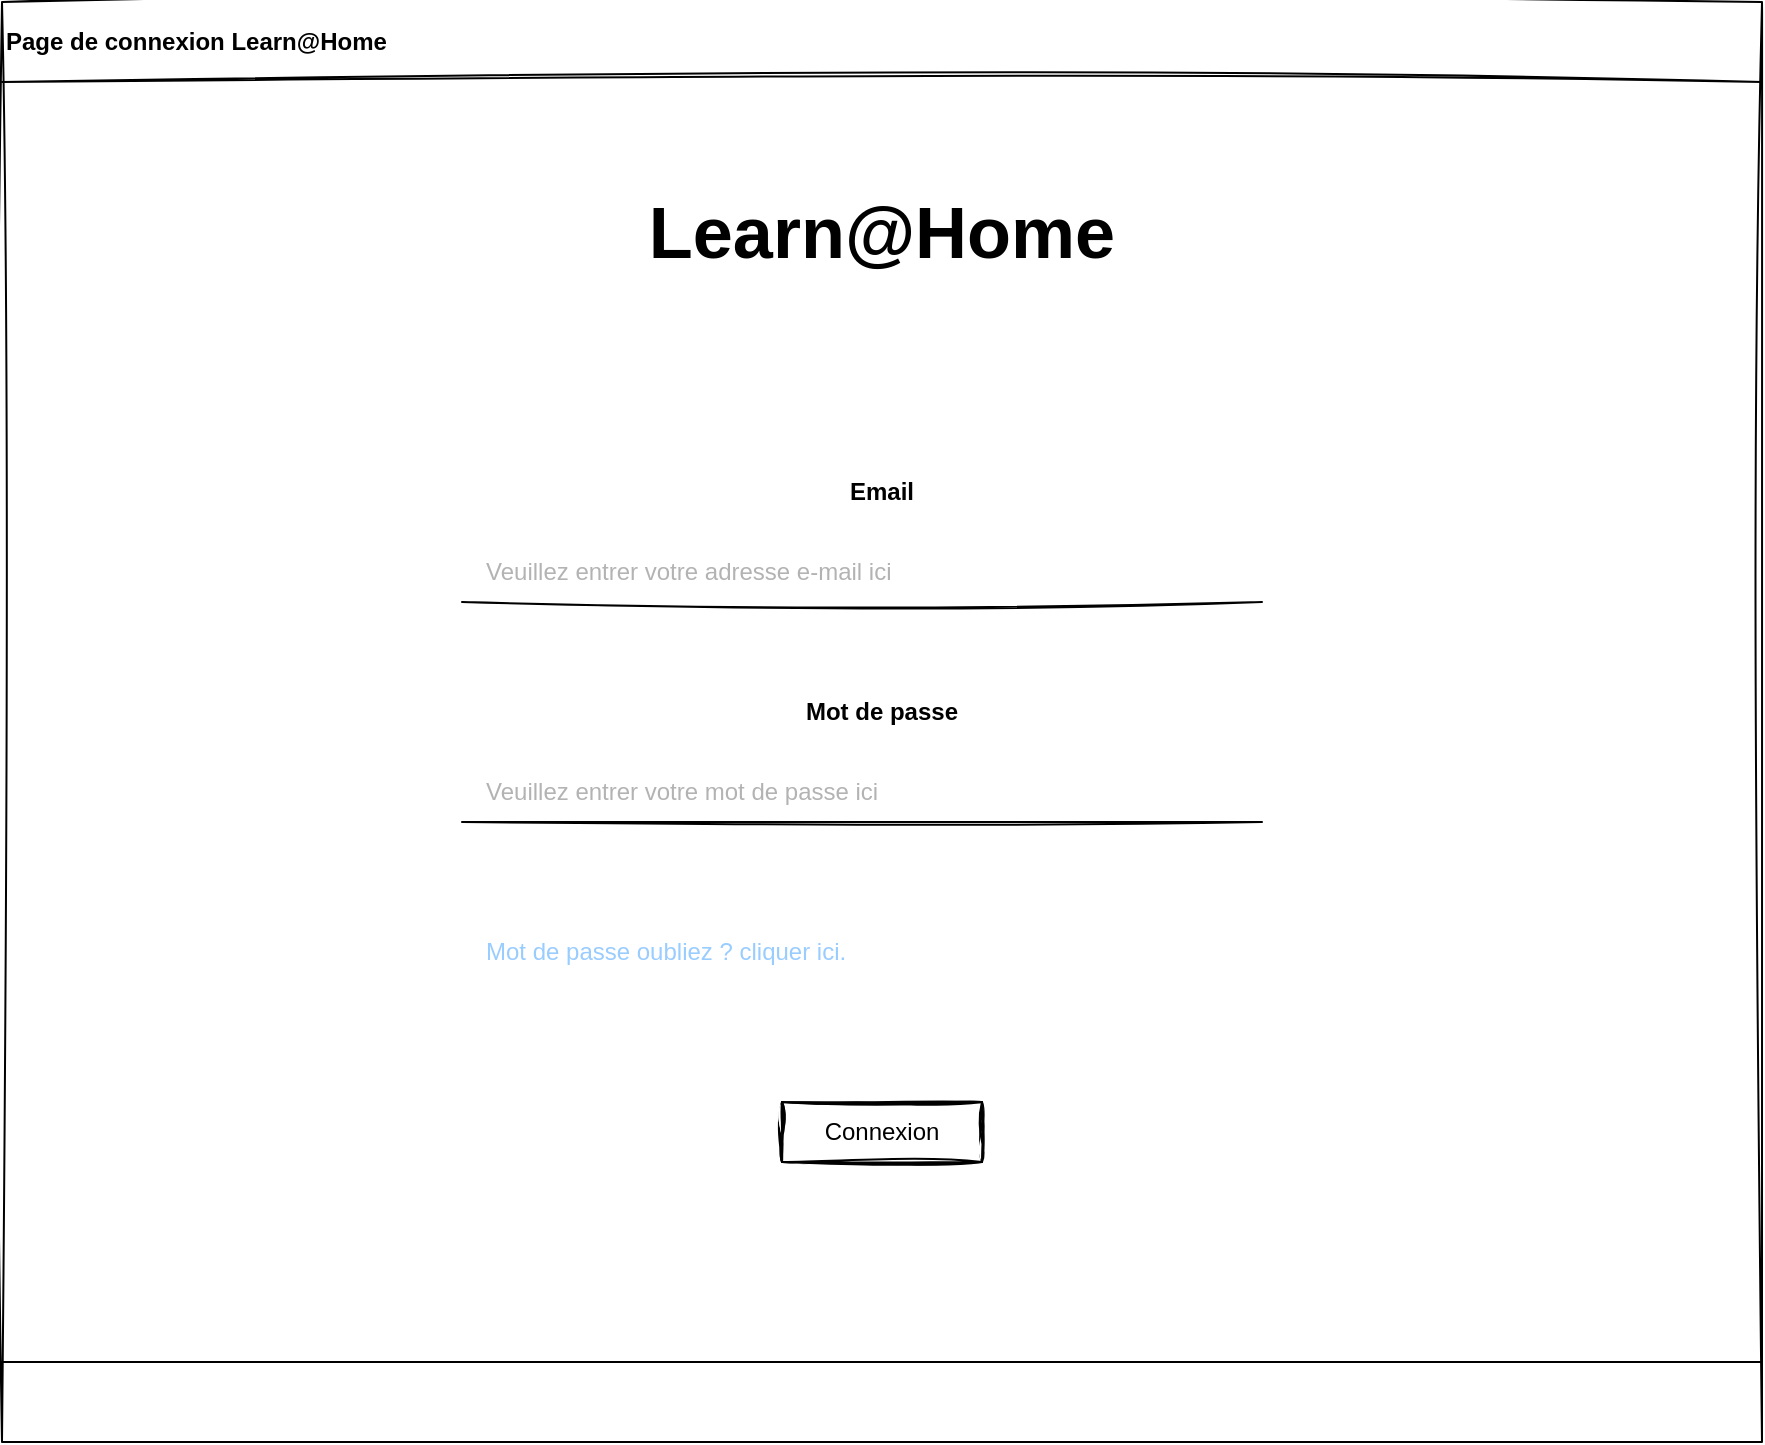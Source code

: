 <mxfile version="21.5.0" type="github" pages="7">
  <diagram name="Connexion" id="c9db0220-8083-56f3-ca83-edcdcd058819">
    <mxGraphModel dx="1374" dy="796" grid="1" gridSize="10" guides="1" tooltips="1" connect="1" arrows="1" fold="1" page="1" pageScale="1.5" pageWidth="826" pageHeight="1169" background="none" math="0" shadow="0">
      <root>
        <mxCell id="0" style=";html=1;" />
        <mxCell id="1" style=";html=1;" parent="0" />
        <mxCell id="GCra2vSwSRETqQTXxLgp-5" value="" style="shape=process;whiteSpace=wrap;html=1;backgroundOutline=0;size=0.056;rotation=90;movable=1;resizable=1;rotatable=1;deletable=1;editable=1;locked=0;connectable=1;container=0;cloneable=0;snapToPoint=0;allowArrows=0;recursiveResize=0;expand=0;sketch=1;curveFitting=1;jiggle=2;" parent="1" vertex="1">
          <mxGeometry x="240" width="720" height="880" as="geometry" />
        </mxCell>
        <mxCell id="GCra2vSwSRETqQTXxLgp-6" value="Page de connexion Learn@Home" style="text;html=1;strokeColor=none;fillColor=none;align=left;verticalAlign=middle;whiteSpace=wrap;rounded=0;fontStyle=1" parent="1" vertex="1">
          <mxGeometry x="160" y="80" width="880" height="40" as="geometry" />
        </mxCell>
        <UserObject label="Connexion" link="data:page/id,8tI4YglRhcNIQhs9JiEP" id="l-OIZp_XxwScdq2fA5Py-1">
          <mxCell style="labelPosition=center;verticalLabelPosition=middle;align=center;html=1;shape=mxgraph.basic.button;dx=0;whiteSpace=wrap;sketch=1;curveFitting=1;jiggle=2;" parent="1" vertex="1">
            <mxGeometry x="550" y="630" width="100" height="30" as="geometry" />
          </mxCell>
        </UserObject>
        <mxCell id="l-OIZp_XxwScdq2fA5Py-2" value="" style="endArrow=none;html=1;rounded=0;sketch=1;curveFitting=1;jiggle=2;" parent="1" edge="1">
          <mxGeometry width="50" height="50" relative="1" as="geometry">
            <mxPoint x="790" y="490" as="sourcePoint" />
            <mxPoint x="390" y="490" as="targetPoint" />
          </mxGeometry>
        </mxCell>
        <mxCell id="l-OIZp_XxwScdq2fA5Py-3" value="" style="endArrow=none;html=1;rounded=0;sketch=1;curveFitting=1;jiggle=2;" parent="1" edge="1">
          <mxGeometry width="50" height="50" relative="1" as="geometry">
            <mxPoint x="790" y="380" as="sourcePoint" />
            <mxPoint x="390" y="380" as="targetPoint" />
          </mxGeometry>
        </mxCell>
        <mxCell id="l-OIZp_XxwScdq2fA5Py-4" value="Email" style="text;html=1;strokeColor=none;fillColor=none;align=center;verticalAlign=middle;whiteSpace=wrap;rounded=0;fontStyle=1" parent="1" vertex="1">
          <mxGeometry x="570" y="310" width="60" height="30" as="geometry" />
        </mxCell>
        <mxCell id="l-OIZp_XxwScdq2fA5Py-5" value="Mot de passe" style="text;html=1;strokeColor=none;fillColor=none;align=center;verticalAlign=middle;whiteSpace=wrap;rounded=0;fontStyle=1" parent="1" vertex="1">
          <mxGeometry x="550" y="420" width="100" height="30" as="geometry" />
        </mxCell>
        <mxCell id="l-OIZp_XxwScdq2fA5Py-6" value="Veuillez entrer votre mot de passe ici" style="text;html=1;strokeColor=none;fillColor=none;align=left;verticalAlign=middle;whiteSpace=wrap;rounded=0;fontStyle=0;fontColor=#B3B3B3;" parent="1" vertex="1">
          <mxGeometry x="400" y="460" width="400" height="30" as="geometry" />
        </mxCell>
        <mxCell id="l-OIZp_XxwScdq2fA5Py-8" value="Veuillez entrer votre adresse e-mail ici" style="text;html=1;strokeColor=none;fillColor=none;align=left;verticalAlign=middle;whiteSpace=wrap;rounded=0;fontStyle=0;fontColor=#B3B3B3;imageAspect=0;" parent="1" vertex="1">
          <mxGeometry x="400" y="350" width="400" height="30" as="geometry" />
        </mxCell>
        <UserObject label="Mot de passe oubliez ? cliquer ici." link="data:page/id,Cd1lvKLRSI39oDY2_dvT" id="tPgeihNgHqRZfAXmktyN-1">
          <mxCell style="text;html=1;strokeColor=none;fillColor=none;align=left;verticalAlign=middle;whiteSpace=wrap;rounded=0;fontStyle=0;fontColor=#99CCFF;" parent="1" vertex="1">
            <mxGeometry x="400" y="540" width="400" height="30" as="geometry" />
          </mxCell>
        </UserObject>
        <mxCell id="tPgeihNgHqRZfAXmktyN-2" value="&lt;b&gt;&lt;font style=&quot;font-size: 36px;&quot;&gt;Learn@Home&lt;/font&gt;&lt;/b&gt;" style="text;html=1;strokeColor=none;fillColor=none;align=center;verticalAlign=middle;whiteSpace=wrap;rounded=0;" parent="1" vertex="1">
          <mxGeometry x="570" y="180" width="60" height="30" as="geometry" />
        </mxCell>
      </root>
    </mxGraphModel>
  </diagram>
  <diagram id="jvLBWbIKL6eCG4-UsJqA" name="Chat">
    <mxGraphModel dx="1374" dy="796" grid="1" gridSize="10" guides="1" tooltips="1" connect="1" arrows="1" fold="1" page="1" pageScale="1" pageWidth="827" pageHeight="1169" math="0" shadow="0">
      <root>
        <mxCell id="0" />
        <mxCell id="1" parent="0" />
        <mxCell id="-BjMlT47IdvlPL_PJHIb-1" value="" style="shape=process;whiteSpace=wrap;html=1;backgroundOutline=1;size=0.056;rotation=90;sketch=1;curveFitting=1;jiggle=2;" parent="1" vertex="1">
          <mxGeometry x="240" width="720" height="880" as="geometry" />
        </mxCell>
        <mxCell id="-BjMlT47IdvlPL_PJHIb-2" value="Page de chat Learn@Home" style="text;html=1;strokeColor=none;fillColor=none;align=left;verticalAlign=middle;whiteSpace=wrap;rounded=0;fontStyle=1" parent="1" vertex="1">
          <mxGeometry x="160" y="80" width="880" height="40" as="geometry" />
        </mxCell>
        <mxCell id="NIkEQT7tjSE3vVv0zzZk-1" value="" style="rounded=0;whiteSpace=wrap;html=1;sketch=1;curveFitting=1;jiggle=2;" vertex="1" parent="1">
          <mxGeometry x="160" y="120" width="880" height="70" as="geometry" />
        </mxCell>
        <UserObject label="" id="NIkEQT7tjSE3vVv0zzZk-2">
          <mxCell style="ellipse;whiteSpace=wrap;html=1;aspect=fixed;container=0;expand=1;resizable=1;overflow=visible;comic=0;dropTarget=1;sketch=1;curveFitting=1;jiggle=2;" vertex="1" parent="1">
            <mxGeometry x="970" y="130" width="50" height="50" as="geometry">
              <mxRectangle x="950" y="100" width="50" height="40" as="alternateBounds" />
            </mxGeometry>
          </mxCell>
        </UserObject>
        <UserObject label="&lt;b&gt;&lt;font style=&quot;font-size: 14px;&quot;&gt;Log-out&lt;/font&gt;&lt;/b&gt;" id="NIkEQT7tjSE3vVv0zzZk-3">
          <mxCell style="text;html=1;strokeColor=none;fillColor=none;align=center;verticalAlign=middle;whiteSpace=wrap;rounded=0;" vertex="1" parent="1">
            <mxGeometry x="880" y="120" width="100" height="70" as="geometry" />
          </mxCell>
        </UserObject>
        <UserObject label="&lt;b style=&quot;font-size: 14px;&quot;&gt;Tâches&lt;/b&gt;" id="NIkEQT7tjSE3vVv0zzZk-4">
          <mxCell style="text;html=1;strokeColor=none;fillColor=none;align=center;verticalAlign=middle;whiteSpace=wrap;rounded=0;fontSize=14;" vertex="1" parent="1">
            <mxGeometry x="710" y="120" width="100" height="70" as="geometry" />
          </mxCell>
        </UserObject>
        <UserObject label="&lt;b style=&quot;font-size: 14px;&quot;&gt;Calendrier&lt;/b&gt;" id="NIkEQT7tjSE3vVv0zzZk-5">
          <mxCell style="text;html=1;strokeColor=none;fillColor=none;align=center;verticalAlign=middle;whiteSpace=wrap;rounded=0;fontSize=14;" vertex="1" parent="1">
            <mxGeometry x="530" y="120" width="100" height="70" as="geometry" />
          </mxCell>
        </UserObject>
        <UserObject label="&lt;div style=&quot;font-size: 14px;&quot;&gt;&lt;b style=&quot;font-size: 14px;&quot;&gt;Chat&lt;/b&gt;&lt;/div&gt;" id="NIkEQT7tjSE3vVv0zzZk-6">
          <mxCell style="text;html=1;strokeColor=none;fillColor=none;align=center;verticalAlign=middle;whiteSpace=wrap;rounded=0;fontSize=14;" vertex="1" parent="1">
            <mxGeometry x="350" y="120" width="100" height="70" as="geometry" />
          </mxCell>
        </UserObject>
        <UserObject label="3" id="NIkEQT7tjSE3vVv0zzZk-7">
          <mxCell style="ellipse;whiteSpace=wrap;html=1;aspect=fixed;fillColor=#dae8fc;strokeColor=#6c8ebf;gradientColor=#7ea6e0;fontStyle=1;fontSize=10;rotation=0;" vertex="1" parent="1">
            <mxGeometry x="420" y="147.5" width="15" height="15" as="geometry" />
          </mxCell>
        </UserObject>
        <UserObject label="&lt;b&gt;Home&lt;/b&gt;" id="NIkEQT7tjSE3vVv0zzZk-8">
          <mxCell style="text;html=1;strokeColor=none;fillColor=none;align=center;verticalAlign=middle;whiteSpace=wrap;rounded=0;fontSize=14;" vertex="1" parent="1">
            <mxGeometry x="200" y="120" width="100" height="70" as="geometry" />
          </mxCell>
        </UserObject>
        <mxCell id="ILozhvHACB4DSnd069fm-2" value="" style="rounded=0;whiteSpace=wrap;html=1;sketch=1;curveFitting=1;jiggle=2;" vertex="1" parent="1">
          <mxGeometry x="380" y="210" width="650" height="460" as="geometry" />
        </mxCell>
        <mxCell id="ILozhvHACB4DSnd069fm-3" value="Contact 1" style="rounded=1;whiteSpace=wrap;html=1;arcSize=50;sketch=1;curveFitting=1;jiggle=2;" vertex="1" parent="1">
          <mxGeometry x="180" y="210" width="100" height="30" as="geometry" />
        </mxCell>
        <mxCell id="ILozhvHACB4DSnd069fm-4" value="&lt;div&gt;Contact 2&lt;/div&gt;" style="rounded=1;whiteSpace=wrap;html=1;arcSize=50;sketch=1;curveFitting=1;jiggle=2;" vertex="1" parent="1">
          <mxGeometry x="180" y="250" width="100" height="30" as="geometry" />
        </mxCell>
        <mxCell id="ILozhvHACB4DSnd069fm-5" value="Contact 3" style="rounded=1;whiteSpace=wrap;html=1;arcSize=50;sketch=1;curveFitting=1;jiggle=2;" vertex="1" parent="1">
          <mxGeometry x="180" y="290" width="100" height="30" as="geometry" />
        </mxCell>
        <mxCell id="ILozhvHACB4DSnd069fm-6" value="Groupe 1" style="rounded=1;whiteSpace=wrap;html=1;arcSize=50;sketch=1;curveFitting=1;jiggle=2;" vertex="1" parent="1">
          <mxGeometry x="180" y="470" width="100" height="30" as="geometry" />
        </mxCell>
        <mxCell id="ILozhvHACB4DSnd069fm-7" value="Groupe 2" style="rounded=1;whiteSpace=wrap;html=1;arcSize=50;sketch=1;curveFitting=1;jiggle=2;" vertex="1" parent="1">
          <mxGeometry x="180" y="510" width="100" height="30" as="geometry" />
        </mxCell>
        <mxCell id="ILozhvHACB4DSnd069fm-8" value="+" style="ellipse;whiteSpace=wrap;html=1;aspect=fixed;fontStyle=1;fontSize=25;sketch=1;curveFitting=1;jiggle=2;" vertex="1" parent="1">
          <mxGeometry x="212.5" y="390" width="35" height="35" as="geometry" />
        </mxCell>
        <mxCell id="ILozhvHACB4DSnd069fm-9" value="" style="endArrow=none;html=1;rounded=0;" edge="1" parent="1">
          <mxGeometry width="50" height="50" relative="1" as="geometry">
            <mxPoint x="277.75" y="440.5" as="sourcePoint" />
            <mxPoint x="182.25" y="439.5" as="targetPoint" />
          </mxGeometry>
        </mxCell>
        <mxCell id="Qgloer22fM2k4LQVghMP-1" value="Groupe de chat 1" style="rounded=0;whiteSpace=wrap;html=1;sketch=1;curveFitting=1;jiggle=2;fontStyle=1;fontSize=14;" vertex="1" parent="1">
          <mxGeometry x="380" y="210" width="650" height="40" as="geometry" />
        </mxCell>
        <mxCell id="Qgloer22fM2k4LQVghMP-2" value="Taper votre message ici&lt;span style=&quot;white-space: pre;&quot;&gt;&#x9;&lt;/span&gt;" style="rounded=0;whiteSpace=wrap;html=1;fontColor=#B3B3B3;sketch=1;curveFitting=1;jiggle=2;" vertex="1" parent="1">
          <mxGeometry x="380" y="700" width="560" height="40" as="geometry" />
        </mxCell>
        <mxCell id="Qgloer22fM2k4LQVghMP-3" value="&amp;gt;" style="rounded=0;whiteSpace=wrap;html=1;sketch=1;curveFitting=1;jiggle=2;fontStyle=1;fontSize=27;" vertex="1" parent="1">
          <mxGeometry x="950" y="700" width="80" height="40" as="geometry" />
        </mxCell>
        <mxCell id="Qgloer22fM2k4LQVghMP-5" value="" style="rounded=1;whiteSpace=wrap;html=1;arcSize=43;sketch=1;curveFitting=1;jiggle=2;" vertex="1" parent="1">
          <mxGeometry x="400" y="280" width="510" height="50" as="geometry" />
        </mxCell>
        <mxCell id="Qgloer22fM2k4LQVghMP-6" value="" style="rounded=1;whiteSpace=wrap;html=1;arcSize=43;sketch=1;curveFitting=1;jiggle=2;" vertex="1" parent="1">
          <mxGeometry x="510" y="350" width="510" height="50" as="geometry" />
        </mxCell>
        <mxCell id="Qgloer22fM2k4LQVghMP-7" value="" style="rounded=1;whiteSpace=wrap;html=1;arcSize=43;sketch=1;curveFitting=1;jiggle=2;" vertex="1" parent="1">
          <mxGeometry x="390" y="420" width="510" height="50" as="geometry" />
        </mxCell>
        <mxCell id="Qgloer22fM2k4LQVghMP-8" value="" style="rounded=1;whiteSpace=wrap;html=1;arcSize=43;sketch=1;curveFitting=1;jiggle=2;" vertex="1" parent="1">
          <mxGeometry x="505" y="490" width="510" height="50" as="geometry" />
        </mxCell>
        <mxCell id="Qgloer22fM2k4LQVghMP-10" value="Contact 1 : salut !" style="text;html=1;strokeColor=none;fillColor=none;align=left;verticalAlign=middle;whiteSpace=wrap;rounded=0;sketch=1;curveFitting=1;jiggle=2;" vertex="1" parent="1">
          <mxGeometry x="415" y="290" width="480" height="30" as="geometry" />
        </mxCell>
        <mxCell id="Qgloer22fM2k4LQVghMP-11" value="Contact 2 : hello !" style="text;html=1;strokeColor=none;fillColor=none;align=left;verticalAlign=middle;whiteSpace=wrap;rounded=0;sketch=1;curveFitting=1;jiggle=2;" vertex="1" parent="1">
          <mxGeometry x="525" y="360" width="480" height="30" as="geometry" />
        </mxCell>
        <mxCell id="Qgloer22fM2k4LQVghMP-12" value="Vous : bonjour !" style="text;html=1;strokeColor=none;fillColor=none;align=left;verticalAlign=middle;whiteSpace=wrap;rounded=0;sketch=1;curveFitting=1;jiggle=2;" vertex="1" parent="1">
          <mxGeometry x="405" y="430" width="480" height="30" as="geometry" />
        </mxCell>
        <mxCell id="Qgloer22fM2k4LQVghMP-13" value="Contact 1 : vous allez bien ?" style="text;html=1;strokeColor=none;fillColor=none;align=left;verticalAlign=middle;whiteSpace=wrap;rounded=0;sketch=1;curveFitting=1;jiggle=2;" vertex="1" parent="1">
          <mxGeometry x="520" y="500" width="480" height="30" as="geometry" />
        </mxCell>
      </root>
    </mxGraphModel>
  </diagram>
  <diagram id="PDa1AygB55oJjhLaxGvg" name="Calendrier">
    <mxGraphModel dx="1374" dy="796" grid="1" gridSize="10" guides="1" tooltips="1" connect="1" arrows="1" fold="1" page="1" pageScale="1" pageWidth="827" pageHeight="1169" math="0" shadow="0">
      <root>
        <mxCell id="0" />
        <mxCell id="1" parent="0" />
        <mxCell id="9SUj6kuJsXJh8AWOCvDk-1" value="" style="shape=process;whiteSpace=wrap;html=1;backgroundOutline=1;size=0.056;rotation=90;sketch=1;curveFitting=1;jiggle=2;" parent="1" vertex="1">
          <mxGeometry x="240" width="720" height="880" as="geometry" />
        </mxCell>
        <mxCell id="9SUj6kuJsXJh8AWOCvDk-2" value="Page de calendrier Learn@Home" style="text;html=1;strokeColor=none;fillColor=none;align=left;verticalAlign=middle;whiteSpace=wrap;rounded=0;fontStyle=1" parent="1" vertex="1">
          <mxGeometry x="160" y="80" width="880" height="40" as="geometry" />
        </mxCell>
        <mxCell id="hrYVoCTOOh0fC8Sit0PJ-1" value="" style="rounded=0;whiteSpace=wrap;html=1;sketch=1;curveFitting=1;jiggle=2;" vertex="1" parent="1">
          <mxGeometry x="160" y="120" width="880" height="70" as="geometry" />
        </mxCell>
        <UserObject label="" id="hrYVoCTOOh0fC8Sit0PJ-2">
          <mxCell style="ellipse;whiteSpace=wrap;html=1;aspect=fixed;container=0;expand=1;resizable=1;overflow=visible;comic=0;dropTarget=1;sketch=1;curveFitting=1;jiggle=2;" vertex="1" parent="1">
            <mxGeometry x="970" y="130" width="50" height="50" as="geometry">
              <mxRectangle x="950" y="100" width="50" height="40" as="alternateBounds" />
            </mxGeometry>
          </mxCell>
        </UserObject>
        <UserObject label="&lt;b&gt;&lt;font style=&quot;font-size: 14px;&quot;&gt;Log-out&lt;/font&gt;&lt;/b&gt;" id="hrYVoCTOOh0fC8Sit0PJ-3">
          <mxCell style="text;html=1;strokeColor=none;fillColor=none;align=center;verticalAlign=middle;whiteSpace=wrap;rounded=0;" vertex="1" parent="1">
            <mxGeometry x="880" y="120" width="100" height="70" as="geometry" />
          </mxCell>
        </UserObject>
        <UserObject label="&lt;b style=&quot;font-size: 14px;&quot;&gt;Tâches&lt;/b&gt;" id="hrYVoCTOOh0fC8Sit0PJ-4">
          <mxCell style="text;html=1;strokeColor=none;fillColor=none;align=center;verticalAlign=middle;whiteSpace=wrap;rounded=0;fontSize=14;" vertex="1" parent="1">
            <mxGeometry x="710" y="120" width="100" height="70" as="geometry" />
          </mxCell>
        </UserObject>
        <UserObject label="&lt;b style=&quot;font-size: 14px;&quot;&gt;Calendrier&lt;/b&gt;" id="hrYVoCTOOh0fC8Sit0PJ-5">
          <mxCell style="text;html=1;strokeColor=none;fillColor=none;align=center;verticalAlign=middle;whiteSpace=wrap;rounded=0;fontSize=14;" vertex="1" parent="1">
            <mxGeometry x="530" y="120" width="100" height="70" as="geometry" />
          </mxCell>
        </UserObject>
        <UserObject label="&lt;div style=&quot;font-size: 14px;&quot;&gt;&lt;b style=&quot;font-size: 14px;&quot;&gt;Chat&lt;/b&gt;&lt;/div&gt;" id="hrYVoCTOOh0fC8Sit0PJ-6">
          <mxCell style="text;html=1;strokeColor=none;fillColor=none;align=center;verticalAlign=middle;whiteSpace=wrap;rounded=0;fontSize=14;" vertex="1" parent="1">
            <mxGeometry x="350" y="120" width="100" height="70" as="geometry" />
          </mxCell>
        </UserObject>
        <UserObject label="3" id="hrYVoCTOOh0fC8Sit0PJ-7">
          <mxCell style="ellipse;whiteSpace=wrap;html=1;aspect=fixed;fillColor=#dae8fc;strokeColor=#6c8ebf;gradientColor=#7ea6e0;fontStyle=1;fontSize=10;rotation=0;" vertex="1" parent="1">
            <mxGeometry x="420" y="147.5" width="15" height="15" as="geometry" />
          </mxCell>
        </UserObject>
        <UserObject label="&lt;b&gt;Home&lt;/b&gt;" id="hrYVoCTOOh0fC8Sit0PJ-8">
          <mxCell style="text;html=1;strokeColor=none;fillColor=none;align=center;verticalAlign=middle;whiteSpace=wrap;rounded=0;fontSize=14;" vertex="1" parent="1">
            <mxGeometry x="200" y="120" width="100" height="70" as="geometry" />
          </mxCell>
        </UserObject>
        <mxCell id="YmooDVUMladfiUAxzFeB-1" value="" style="strokeWidth=1;shadow=0;dashed=0;align=center;html=1;shape=mxgraph.mockup.forms.rrect;rSize=5;strokeColor=#999999;fillColor=#ffffff;" vertex="1" parent="1">
          <mxGeometry x="200" y="270" width="340" height="370" as="geometry" />
        </mxCell>
        <mxCell id="YmooDVUMladfiUAxzFeB-2" value="Juillet 2023" style="strokeWidth=1;shadow=0;dashed=0;align=center;html=1;shape=mxgraph.mockup.forms.anchor;fontColor=#999999;" vertex="1" parent="YmooDVUMladfiUAxzFeB-1">
          <mxGeometry x="63.75" y="16.914" width="212.5" height="42.286" as="geometry" />
        </mxCell>
        <mxCell id="YmooDVUMladfiUAxzFeB-3" value="&lt;" style="strokeWidth=1;shadow=0;dashed=0;align=center;html=1;shape=mxgraph.mockup.forms.rrect;rSize=4;strokeColor=#999999;fontColor=#008cff;fontSize=19;fontStyle=1;" vertex="1" parent="YmooDVUMladfiUAxzFeB-1">
          <mxGeometry x="17" y="16.914" width="53.125" height="42.286" as="geometry" />
        </mxCell>
        <mxCell id="YmooDVUMladfiUAxzFeB-4" value="&gt;" style="strokeWidth=1;shadow=0;dashed=0;align=center;html=1;shape=mxgraph.mockup.forms.rrect;rSize=4;strokeColor=#999999;fontColor=#008cff;fontSize=19;fontStyle=1;" vertex="1" parent="YmooDVUMladfiUAxzFeB-1">
          <mxGeometry x="269.875" y="16.914" width="53.125" height="42.286" as="geometry" />
        </mxCell>
        <mxCell id="YmooDVUMladfiUAxzFeB-5" value="Mo" style="strokeWidth=1;shadow=0;dashed=0;align=center;html=1;shape=mxgraph.mockup.forms.anchor;fontColor=#999999;" vertex="1" parent="YmooDVUMladfiUAxzFeB-1">
          <mxGeometry x="21.25" y="59.2" width="42.5" height="42.286" as="geometry" />
        </mxCell>
        <mxCell id="YmooDVUMladfiUAxzFeB-6" value="Tu" style="strokeWidth=1;shadow=0;dashed=0;align=center;html=1;shape=mxgraph.mockup.forms.anchor;fontColor=#999999;" vertex="1" parent="YmooDVUMladfiUAxzFeB-1">
          <mxGeometry x="63.75" y="59.2" width="42.5" height="42.286" as="geometry" />
        </mxCell>
        <mxCell id="YmooDVUMladfiUAxzFeB-7" value="We" style="strokeWidth=1;shadow=0;dashed=0;align=center;html=1;shape=mxgraph.mockup.forms.anchor;fontColor=#999999;" vertex="1" parent="YmooDVUMladfiUAxzFeB-1">
          <mxGeometry x="106.25" y="59.2" width="42.5" height="42.286" as="geometry" />
        </mxCell>
        <mxCell id="YmooDVUMladfiUAxzFeB-8" value="Th" style="strokeWidth=1;shadow=0;dashed=0;align=center;html=1;shape=mxgraph.mockup.forms.anchor;fontColor=#999999;" vertex="1" parent="YmooDVUMladfiUAxzFeB-1">
          <mxGeometry x="148.75" y="59.2" width="42.5" height="42.286" as="geometry" />
        </mxCell>
        <mxCell id="YmooDVUMladfiUAxzFeB-9" value="Fr" style="strokeWidth=1;shadow=0;dashed=0;align=center;html=1;shape=mxgraph.mockup.forms.anchor;fontColor=#999999;" vertex="1" parent="YmooDVUMladfiUAxzFeB-1">
          <mxGeometry x="191.25" y="59.2" width="42.5" height="42.286" as="geometry" />
        </mxCell>
        <mxCell id="YmooDVUMladfiUAxzFeB-10" value="Sa" style="strokeWidth=1;shadow=0;dashed=0;align=center;html=1;shape=mxgraph.mockup.forms.anchor;fontColor=#999999;" vertex="1" parent="YmooDVUMladfiUAxzFeB-1">
          <mxGeometry x="233.75" y="59.2" width="42.5" height="42.286" as="geometry" />
        </mxCell>
        <mxCell id="YmooDVUMladfiUAxzFeB-11" value="Su" style="strokeWidth=1;shadow=0;dashed=0;align=center;html=1;shape=mxgraph.mockup.forms.anchor;fontColor=#999999;" vertex="1" parent="YmooDVUMladfiUAxzFeB-1">
          <mxGeometry x="276.25" y="59.2" width="42.5" height="42.286" as="geometry" />
        </mxCell>
        <mxCell id="YmooDVUMladfiUAxzFeB-12" value="1" style="strokeWidth=1;shadow=0;dashed=0;align=center;html=1;shape=mxgraph.mockup.forms.rrect;rSize=0;strokeColor=#999999;fontColor=#999999;" vertex="1" parent="YmooDVUMladfiUAxzFeB-1">
          <mxGeometry x="21.25" y="101.486" width="42.5" height="42.286" as="geometry" />
        </mxCell>
        <mxCell id="YmooDVUMladfiUAxzFeB-13" value="2" style="strokeWidth=1;shadow=0;dashed=0;align=center;html=1;shape=mxgraph.mockup.forms.rrect;rSize=0;strokeColor=#999999;fontColor=#999999;" vertex="1" parent="YmooDVUMladfiUAxzFeB-1">
          <mxGeometry x="63.75" y="101.486" width="42.5" height="42.286" as="geometry" />
        </mxCell>
        <mxCell id="YmooDVUMladfiUAxzFeB-14" value="3" style="strokeWidth=1;shadow=0;dashed=0;align=center;html=1;shape=mxgraph.mockup.forms.rrect;rSize=0;strokeColor=#999999;fontColor=#999999;" vertex="1" parent="YmooDVUMladfiUAxzFeB-1">
          <mxGeometry x="106.25" y="101.486" width="42.5" height="42.286" as="geometry" />
        </mxCell>
        <mxCell id="YmooDVUMladfiUAxzFeB-15" value="4" style="strokeWidth=1;shadow=0;dashed=0;align=center;html=1;shape=mxgraph.mockup.forms.rrect;rSize=0;strokeColor=#999999;fontColor=#999999;" vertex="1" parent="YmooDVUMladfiUAxzFeB-1">
          <mxGeometry x="148.75" y="101.486" width="42.5" height="42.286" as="geometry" />
        </mxCell>
        <mxCell id="YmooDVUMladfiUAxzFeB-16" value="5" style="strokeWidth=1;shadow=0;dashed=0;align=center;html=1;shape=mxgraph.mockup.forms.rrect;rSize=0;strokeColor=#999999;fontColor=#999999;" vertex="1" parent="YmooDVUMladfiUAxzFeB-1">
          <mxGeometry x="191.25" y="101.486" width="42.5" height="42.286" as="geometry" />
        </mxCell>
        <mxCell id="YmooDVUMladfiUAxzFeB-17" value="6" style="strokeWidth=1;shadow=0;dashed=0;align=center;html=1;shape=mxgraph.mockup.forms.rrect;rSize=0;strokeColor=#999999;fontColor=#999999;" vertex="1" parent="YmooDVUMladfiUAxzFeB-1">
          <mxGeometry x="233.75" y="101.486" width="42.5" height="42.286" as="geometry" />
        </mxCell>
        <mxCell id="YmooDVUMladfiUAxzFeB-18" value="7" style="strokeWidth=1;shadow=0;dashed=0;align=center;html=1;shape=mxgraph.mockup.forms.rrect;rSize=0;strokeColor=#999999;fontColor=#999999;" vertex="1" parent="YmooDVUMladfiUAxzFeB-1">
          <mxGeometry x="276.25" y="101.486" width="42.5" height="42.286" as="geometry" />
        </mxCell>
        <mxCell id="YmooDVUMladfiUAxzFeB-19" value="8" style="strokeWidth=1;shadow=0;dashed=0;align=center;html=1;shape=mxgraph.mockup.forms.rrect;rSize=0;strokeColor=#999999;fontColor=#999999;" vertex="1" parent="YmooDVUMladfiUAxzFeB-1">
          <mxGeometry x="21.25" y="143.771" width="42.5" height="42.286" as="geometry" />
        </mxCell>
        <mxCell id="YmooDVUMladfiUAxzFeB-20" value="9" style="strokeWidth=1;shadow=0;dashed=0;align=center;html=1;shape=mxgraph.mockup.forms.rrect;rSize=0;strokeColor=#999999;fontColor=#999999;" vertex="1" parent="YmooDVUMladfiUAxzFeB-1">
          <mxGeometry x="63.75" y="143.771" width="42.5" height="42.286" as="geometry" />
        </mxCell>
        <mxCell id="YmooDVUMladfiUAxzFeB-21" value="10" style="strokeWidth=1;shadow=0;dashed=0;align=center;html=1;shape=mxgraph.mockup.forms.rrect;rSize=0;strokeColor=#999999;fontColor=#999999;" vertex="1" parent="YmooDVUMladfiUAxzFeB-1">
          <mxGeometry x="106.25" y="143.771" width="42.5" height="42.286" as="geometry" />
        </mxCell>
        <mxCell id="YmooDVUMladfiUAxzFeB-22" value="11" style="strokeWidth=1;shadow=0;dashed=0;align=center;html=1;shape=mxgraph.mockup.forms.rrect;rSize=0;strokeColor=#999999;fontColor=#999999;" vertex="1" parent="YmooDVUMladfiUAxzFeB-1">
          <mxGeometry x="148.75" y="143.771" width="42.5" height="42.286" as="geometry" />
        </mxCell>
        <mxCell id="YmooDVUMladfiUAxzFeB-23" value="12" style="strokeWidth=1;shadow=0;dashed=0;align=center;html=1;shape=mxgraph.mockup.forms.rrect;rSize=0;strokeColor=#999999;fontColor=#999999;" vertex="1" parent="YmooDVUMladfiUAxzFeB-1">
          <mxGeometry x="191.25" y="143.771" width="42.5" height="42.286" as="geometry" />
        </mxCell>
        <mxCell id="YmooDVUMladfiUAxzFeB-24" value="13" style="strokeWidth=1;shadow=0;dashed=0;align=center;html=1;shape=mxgraph.mockup.forms.rrect;rSize=0;strokeColor=#999999;fontColor=#999999;" vertex="1" parent="YmooDVUMladfiUAxzFeB-1">
          <mxGeometry x="233.75" y="143.771" width="42.5" height="42.286" as="geometry" />
        </mxCell>
        <mxCell id="YmooDVUMladfiUAxzFeB-25" value="14" style="strokeWidth=1;shadow=0;dashed=0;align=center;html=1;shape=mxgraph.mockup.forms.rrect;rSize=0;strokeColor=#999999;fontColor=#999999;" vertex="1" parent="YmooDVUMladfiUAxzFeB-1">
          <mxGeometry x="276.25" y="143.771" width="42.5" height="42.286" as="geometry" />
        </mxCell>
        <mxCell id="YmooDVUMladfiUAxzFeB-26" value="15" style="strokeWidth=1;shadow=0;dashed=0;align=center;html=1;shape=mxgraph.mockup.forms.rrect;rSize=0;strokeColor=#999999;fontColor=#999999;" vertex="1" parent="YmooDVUMladfiUAxzFeB-1">
          <mxGeometry x="21.25" y="186.057" width="42.5" height="42.286" as="geometry" />
        </mxCell>
        <mxCell id="YmooDVUMladfiUAxzFeB-27" value="16" style="strokeWidth=1;shadow=0;dashed=0;align=center;html=1;shape=mxgraph.mockup.forms.rrect;rSize=0;strokeColor=#999999;fontColor=#999999;" vertex="1" parent="YmooDVUMladfiUAxzFeB-1">
          <mxGeometry x="63.75" y="186.057" width="42.5" height="42.286" as="geometry" />
        </mxCell>
        <mxCell id="YmooDVUMladfiUAxzFeB-28" value="17" style="strokeWidth=1;shadow=0;dashed=0;align=center;html=1;shape=mxgraph.mockup.forms.rrect;rSize=0;strokeColor=#999999;fontColor=#999999;" vertex="1" parent="YmooDVUMladfiUAxzFeB-1">
          <mxGeometry x="106.25" y="186.057" width="42.5" height="42.286" as="geometry" />
        </mxCell>
        <mxCell id="YmooDVUMladfiUAxzFeB-29" value="18" style="strokeWidth=1;shadow=0;dashed=0;align=center;html=1;shape=mxgraph.mockup.forms.rrect;rSize=0;strokeColor=#999999;fontColor=#999999;" vertex="1" parent="YmooDVUMladfiUAxzFeB-1">
          <mxGeometry x="148.75" y="186.057" width="42.5" height="42.286" as="geometry" />
        </mxCell>
        <mxCell id="YmooDVUMladfiUAxzFeB-30" value="19" style="strokeWidth=1;shadow=0;dashed=0;align=center;html=1;shape=mxgraph.mockup.forms.rrect;rSize=0;strokeColor=#999999;fontColor=#999999;" vertex="1" parent="YmooDVUMladfiUAxzFeB-1">
          <mxGeometry x="191.25" y="186.057" width="42.5" height="42.286" as="geometry" />
        </mxCell>
        <mxCell id="YmooDVUMladfiUAxzFeB-31" value="20" style="strokeWidth=1;shadow=0;dashed=0;align=center;html=1;shape=mxgraph.mockup.forms.rrect;rSize=0;strokeColor=#999999;fontColor=#999999;" vertex="1" parent="YmooDVUMladfiUAxzFeB-1">
          <mxGeometry x="233.75" y="186.057" width="42.5" height="42.286" as="geometry" />
        </mxCell>
        <mxCell id="YmooDVUMladfiUAxzFeB-32" value="21" style="strokeWidth=1;shadow=0;dashed=0;align=center;html=1;shape=mxgraph.mockup.forms.rrect;rSize=0;strokeColor=#999999;fontColor=#999999;" vertex="1" parent="YmooDVUMladfiUAxzFeB-1">
          <mxGeometry x="276.25" y="186.057" width="42.5" height="42.286" as="geometry" />
        </mxCell>
        <mxCell id="YmooDVUMladfiUAxzFeB-33" value="22" style="strokeWidth=1;shadow=0;dashed=0;align=center;html=1;shape=mxgraph.mockup.forms.rrect;rSize=0;strokeColor=#999999;fontColor=#999999;" vertex="1" parent="YmooDVUMladfiUAxzFeB-1">
          <mxGeometry x="21.25" y="228.343" width="42.5" height="42.286" as="geometry" />
        </mxCell>
        <mxCell id="YmooDVUMladfiUAxzFeB-34" value="23" style="strokeWidth=1;shadow=0;dashed=0;align=center;html=1;shape=mxgraph.mockup.forms.rrect;rSize=0;strokeColor=#999999;fontColor=#999999;" vertex="1" parent="YmooDVUMladfiUAxzFeB-1">
          <mxGeometry x="63.75" y="228.343" width="42.5" height="42.286" as="geometry" />
        </mxCell>
        <mxCell id="YmooDVUMladfiUAxzFeB-35" value="25" style="strokeWidth=1;shadow=0;dashed=0;align=center;html=1;shape=mxgraph.mockup.forms.rrect;rSize=0;strokeColor=#999999;fontColor=#999999;" vertex="1" parent="YmooDVUMladfiUAxzFeB-1">
          <mxGeometry x="148.75" y="228.343" width="42.5" height="42.286" as="geometry" />
        </mxCell>
        <mxCell id="YmooDVUMladfiUAxzFeB-36" value="26" style="strokeWidth=1;shadow=0;dashed=0;align=center;html=1;shape=mxgraph.mockup.forms.rrect;rSize=0;strokeColor=#999999;fontColor=#999999;" vertex="1" parent="YmooDVUMladfiUAxzFeB-1">
          <mxGeometry x="191.25" y="228.343" width="42.5" height="42.286" as="geometry" />
        </mxCell>
        <mxCell id="YmooDVUMladfiUAxzFeB-37" value="27" style="strokeWidth=1;shadow=0;dashed=0;align=center;html=1;shape=mxgraph.mockup.forms.rrect;rSize=0;strokeColor=#999999;fontColor=#999999;" vertex="1" parent="YmooDVUMladfiUAxzFeB-1">
          <mxGeometry x="233.75" y="228.343" width="42.5" height="42.286" as="geometry" />
        </mxCell>
        <mxCell id="YmooDVUMladfiUAxzFeB-38" value="28" style="strokeWidth=1;shadow=0;dashed=0;align=center;html=1;shape=mxgraph.mockup.forms.rrect;rSize=0;strokeColor=#999999;fontColor=#999999;" vertex="1" parent="YmooDVUMladfiUAxzFeB-1">
          <mxGeometry x="276.25" y="228.343" width="42.5" height="42.286" as="geometry" />
        </mxCell>
        <mxCell id="YmooDVUMladfiUAxzFeB-39" value="29" style="strokeWidth=1;shadow=0;dashed=0;align=center;html=1;shape=mxgraph.mockup.forms.rrect;rSize=0;strokeColor=#999999;fontColor=#999999;" vertex="1" parent="YmooDVUMladfiUAxzFeB-1">
          <mxGeometry x="21.25" y="270.629" width="42.5" height="42.286" as="geometry" />
        </mxCell>
        <mxCell id="YmooDVUMladfiUAxzFeB-40" value="30" style="strokeWidth=1;shadow=0;dashed=0;align=center;html=1;shape=mxgraph.mockup.forms.rrect;rSize=0;strokeColor=#999999;fontColor=#999999;" vertex="1" parent="YmooDVUMladfiUAxzFeB-1">
          <mxGeometry x="63.75" y="270.629" width="42.5" height="42.286" as="geometry" />
        </mxCell>
        <mxCell id="YmooDVUMladfiUAxzFeB-41" value="31" style="strokeWidth=1;shadow=0;dashed=0;align=center;html=1;shape=mxgraph.mockup.forms.rrect;rSize=0;strokeColor=#999999;fontColor=#999999;" vertex="1" parent="YmooDVUMladfiUAxzFeB-1">
          <mxGeometry x="106.25" y="270.629" width="42.5" height="42.286" as="geometry" />
        </mxCell>
        <mxCell id="YmooDVUMladfiUAxzFeB-42" value="1" style="strokeWidth=1;shadow=0;dashed=0;align=center;html=1;shape=mxgraph.mockup.forms.rrect;rSize=0;strokeColor=#999999;fontColor=#999999;fillColor=#ddeeff;" vertex="1" parent="YmooDVUMladfiUAxzFeB-1">
          <mxGeometry x="148.75" y="270.629" width="42.5" height="42.286" as="geometry" />
        </mxCell>
        <mxCell id="YmooDVUMladfiUAxzFeB-43" value="2" style="strokeWidth=1;shadow=0;dashed=0;align=center;html=1;shape=mxgraph.mockup.forms.rrect;rSize=0;strokeColor=#999999;fontColor=#999999;fillColor=#ddeeff;" vertex="1" parent="YmooDVUMladfiUAxzFeB-1">
          <mxGeometry x="191.25" y="270.629" width="42.5" height="42.286" as="geometry" />
        </mxCell>
        <mxCell id="YmooDVUMladfiUAxzFeB-44" value="3" style="strokeWidth=1;shadow=0;dashed=0;align=center;html=1;shape=mxgraph.mockup.forms.rrect;rSize=0;strokeColor=#999999;fontColor=#999999;fillColor=#ddeeff;" vertex="1" parent="YmooDVUMladfiUAxzFeB-1">
          <mxGeometry x="233.75" y="270.629" width="42.5" height="42.286" as="geometry" />
        </mxCell>
        <mxCell id="YmooDVUMladfiUAxzFeB-45" value="4" style="strokeWidth=1;shadow=0;dashed=0;align=center;html=1;shape=mxgraph.mockup.forms.rrect;rSize=0;strokeColor=#999999;fontColor=#999999;fillColor=#ddeeff;" vertex="1" parent="YmooDVUMladfiUAxzFeB-1">
          <mxGeometry x="276.25" y="270.629" width="42.5" height="42.286" as="geometry" />
        </mxCell>
        <mxCell id="YmooDVUMladfiUAxzFeB-46" value="5" style="strokeWidth=1;shadow=0;dashed=0;align=center;html=1;shape=mxgraph.mockup.forms.rrect;rSize=0;strokeColor=#999999;fontColor=#999999;fillColor=#ddeeff;" vertex="1" parent="YmooDVUMladfiUAxzFeB-1">
          <mxGeometry x="21.25" y="312.914" width="42.5" height="42.286" as="geometry" />
        </mxCell>
        <mxCell id="YmooDVUMladfiUAxzFeB-47" value="6" style="strokeWidth=1;shadow=0;dashed=0;align=center;html=1;shape=mxgraph.mockup.forms.rrect;rSize=0;strokeColor=#999999;fontColor=#999999;fillColor=#ddeeff;" vertex="1" parent="YmooDVUMladfiUAxzFeB-1">
          <mxGeometry x="63.75" y="312.914" width="42.5" height="42.286" as="geometry" />
        </mxCell>
        <mxCell id="YmooDVUMladfiUAxzFeB-48" value="7" style="strokeWidth=1;shadow=0;dashed=0;align=center;html=1;shape=mxgraph.mockup.forms.rrect;rSize=0;strokeColor=#999999;fontColor=#999999;fillColor=#ddeeff;" vertex="1" parent="YmooDVUMladfiUAxzFeB-1">
          <mxGeometry x="106.25" y="312.914" width="42.5" height="42.286" as="geometry" />
        </mxCell>
        <mxCell id="YmooDVUMladfiUAxzFeB-49" value="8" style="strokeWidth=1;shadow=0;dashed=0;align=center;html=1;shape=mxgraph.mockup.forms.rrect;rSize=0;strokeColor=#999999;fontColor=#999999;fillColor=#ddeeff;" vertex="1" parent="YmooDVUMladfiUAxzFeB-1">
          <mxGeometry x="148.75" y="312.914" width="42.5" height="42.286" as="geometry" />
        </mxCell>
        <mxCell id="YmooDVUMladfiUAxzFeB-50" value="9" style="strokeWidth=1;shadow=0;dashed=0;align=center;html=1;shape=mxgraph.mockup.forms.rrect;rSize=0;strokeColor=#999999;fontColor=#999999;fillColor=#ddeeff;" vertex="1" parent="YmooDVUMladfiUAxzFeB-1">
          <mxGeometry x="191.25" y="312.914" width="42.5" height="42.286" as="geometry" />
        </mxCell>
        <mxCell id="YmooDVUMladfiUAxzFeB-51" value="10" style="strokeWidth=1;shadow=0;dashed=0;align=center;html=1;shape=mxgraph.mockup.forms.rrect;rSize=0;strokeColor=#999999;fontColor=#999999;fillColor=#ddeeff;" vertex="1" parent="YmooDVUMladfiUAxzFeB-1">
          <mxGeometry x="233.75" y="312.914" width="42.5" height="42.286" as="geometry" />
        </mxCell>
        <mxCell id="YmooDVUMladfiUAxzFeB-52" value="11" style="strokeWidth=1;shadow=0;dashed=0;align=center;html=1;shape=mxgraph.mockup.forms.rrect;rSize=0;strokeColor=#999999;fontColor=#999999;fillColor=#ddeeff;" vertex="1" parent="YmooDVUMladfiUAxzFeB-1">
          <mxGeometry x="276.25" y="312.914" width="42.5" height="42.286" as="geometry" />
        </mxCell>
        <mxCell id="YmooDVUMladfiUAxzFeB-53" value="24" style="strokeWidth=1;shadow=0;dashed=0;align=center;html=1;shape=mxgraph.mockup.forms.rrect;rSize=0;strokeColor=#ff0000;fontColor=#ffffff;strokeWidth=2;fillColor=#008cff;" vertex="1" parent="YmooDVUMladfiUAxzFeB-1">
          <mxGeometry x="106.25" y="228.343" width="42.5" height="42.286" as="geometry" />
        </mxCell>
        <mxCell id="YmooDVUMladfiUAxzFeB-54" value="&lt;h1&gt;Mercredi 24 juillet&lt;br&gt;&lt;/h1&gt;&lt;p&gt;&lt;br&gt;&lt;/p&gt;&lt;p&gt;- Rendez-vous avec le tuteur.&lt;br&gt;&lt;/p&gt;&lt;p&gt;&lt;br&gt;&lt;/p&gt;&lt;p&gt;- Echéance de la tâche&lt;br&gt;&lt;/p&gt;" style="text;html=1;strokeColor=none;fillColor=none;spacing=5;spacingTop=-20;whiteSpace=wrap;overflow=hidden;rounded=0;align=center;" vertex="1" parent="1">
          <mxGeometry x="600" y="270" width="380" height="315" as="geometry" />
        </mxCell>
      </root>
    </mxGraphModel>
  </diagram>
  <diagram id="NtBrbrbS6A_K5Sb4lQUh" name="Taches">
    <mxGraphModel dx="1374" dy="796" grid="1" gridSize="10" guides="1" tooltips="1" connect="1" arrows="1" fold="1" page="1" pageScale="1" pageWidth="827" pageHeight="1169" math="0" shadow="0">
      <root>
        <mxCell id="0" />
        <mxCell id="1" parent="0" />
        <mxCell id="OBNiMOlPsRF5nbTXyCOE-1" value="" style="shape=process;whiteSpace=wrap;html=1;backgroundOutline=1;size=0.056;rotation=90;sketch=1;curveFitting=1;jiggle=2;" parent="1" vertex="1">
          <mxGeometry x="240" width="720" height="880" as="geometry" />
        </mxCell>
        <mxCell id="OBNiMOlPsRF5nbTXyCOE-2" value="Page de Gestion des tâches Learn@Home" style="text;html=1;strokeColor=none;fillColor=none;align=left;verticalAlign=middle;whiteSpace=wrap;rounded=0;fontStyle=1" parent="1" vertex="1">
          <mxGeometry x="160" y="80" width="880" height="40" as="geometry" />
        </mxCell>
        <mxCell id="PbHBLm-UCZIlMXnuoxZX-1" value="" style="rounded=0;whiteSpace=wrap;html=1;sketch=1;curveFitting=1;jiggle=2;" vertex="1" parent="1">
          <mxGeometry x="160" y="120" width="880" height="70" as="geometry" />
        </mxCell>
        <UserObject label="" id="PbHBLm-UCZIlMXnuoxZX-2">
          <mxCell style="ellipse;whiteSpace=wrap;html=1;aspect=fixed;container=0;expand=1;resizable=1;overflow=visible;comic=0;dropTarget=1;sketch=1;curveFitting=1;jiggle=2;" vertex="1" parent="1">
            <mxGeometry x="970" y="130" width="50" height="50" as="geometry">
              <mxRectangle x="950" y="100" width="50" height="40" as="alternateBounds" />
            </mxGeometry>
          </mxCell>
        </UserObject>
        <UserObject label="&lt;b&gt;&lt;font style=&quot;font-size: 14px;&quot;&gt;Log-out&lt;/font&gt;&lt;/b&gt;" id="PbHBLm-UCZIlMXnuoxZX-3">
          <mxCell style="text;html=1;strokeColor=none;fillColor=none;align=center;verticalAlign=middle;whiteSpace=wrap;rounded=0;" vertex="1" parent="1">
            <mxGeometry x="880" y="120" width="100" height="70" as="geometry" />
          </mxCell>
        </UserObject>
        <UserObject label="&lt;b style=&quot;font-size: 14px;&quot;&gt;Tâches&lt;/b&gt;" id="PbHBLm-UCZIlMXnuoxZX-4">
          <mxCell style="text;html=1;strokeColor=none;fillColor=none;align=center;verticalAlign=middle;whiteSpace=wrap;rounded=0;fontSize=14;" vertex="1" parent="1">
            <mxGeometry x="710" y="120" width="100" height="70" as="geometry" />
          </mxCell>
        </UserObject>
        <UserObject label="&lt;b style=&quot;font-size: 14px;&quot;&gt;Calendrier&lt;/b&gt;" id="PbHBLm-UCZIlMXnuoxZX-5">
          <mxCell style="text;html=1;strokeColor=none;fillColor=none;align=center;verticalAlign=middle;whiteSpace=wrap;rounded=0;fontSize=14;" vertex="1" parent="1">
            <mxGeometry x="530" y="120" width="100" height="70" as="geometry" />
          </mxCell>
        </UserObject>
        <UserObject label="&lt;div style=&quot;font-size: 14px;&quot;&gt;&lt;b style=&quot;font-size: 14px;&quot;&gt;Chat&lt;/b&gt;&lt;/div&gt;" id="PbHBLm-UCZIlMXnuoxZX-6">
          <mxCell style="text;html=1;strokeColor=none;fillColor=none;align=center;verticalAlign=middle;whiteSpace=wrap;rounded=0;fontSize=14;" vertex="1" parent="1">
            <mxGeometry x="350" y="120" width="100" height="70" as="geometry" />
          </mxCell>
        </UserObject>
        <UserObject label="3" id="PbHBLm-UCZIlMXnuoxZX-7">
          <mxCell style="ellipse;whiteSpace=wrap;html=1;aspect=fixed;fillColor=#dae8fc;strokeColor=#6c8ebf;gradientColor=#7ea6e0;fontStyle=1;fontSize=10;rotation=0;" vertex="1" parent="1">
            <mxGeometry x="420" y="147.5" width="15" height="15" as="geometry" />
          </mxCell>
        </UserObject>
        <UserObject label="&lt;b&gt;Home&lt;/b&gt;" id="PbHBLm-UCZIlMXnuoxZX-8">
          <mxCell style="text;html=1;strokeColor=none;fillColor=none;align=center;verticalAlign=middle;whiteSpace=wrap;rounded=0;fontSize=14;" vertex="1" parent="1">
            <mxGeometry x="200" y="120" width="100" height="70" as="geometry" />
          </mxCell>
        </UserObject>
        <mxCell id="m_Kd-25u8EroskrpEF3m-5" value="" style="shape=process;whiteSpace=wrap;html=1;backgroundOutline=1;size=0.333;sketch=1;curveFitting=1;jiggle=2;" vertex="1" parent="1">
          <mxGeometry x="280" y="300" width="630" height="390" as="geometry" />
        </mxCell>
        <mxCell id="m_Kd-25u8EroskrpEF3m-6" value="Gestion des tâches" style="text;html=1;strokeColor=none;fillColor=none;align=center;verticalAlign=middle;whiteSpace=wrap;rounded=0;fontStyle=1;fontSize=16;" vertex="1" parent="1">
          <mxGeometry x="160" y="230" width="880" height="30" as="geometry" />
        </mxCell>
        <mxCell id="m_Kd-25u8EroskrpEF3m-7" value="En attentes" style="rounded=0;whiteSpace=wrap;html=1;labelBackgroundColor=none;fillColor=#e6d0de;gradientColor=#B5739D;strokeColor=#000000;gradientDirection=north;sketch=1;curveFitting=1;jiggle=2;" vertex="1" parent="1">
          <mxGeometry x="280" y="300" width="210" height="30" as="geometry" />
        </mxCell>
        <mxCell id="m_Kd-25u8EroskrpEF3m-8" value="En cours" style="rounded=0;whiteSpace=wrap;html=1;fillColor=#dae8fc;gradientColor=#7ea6e0;strokeColor=#000000;gradientDirection=north;sketch=1;curveFitting=1;jiggle=2;" vertex="1" parent="1">
          <mxGeometry x="490" y="300" width="210" height="30" as="geometry" />
        </mxCell>
        <mxCell id="m_Kd-25u8EroskrpEF3m-9" value="Finis" style="rounded=0;whiteSpace=wrap;html=1;fillColor=#d5e8d4;gradientColor=#97d077;strokeColor=#000000;gradientDirection=north;sketch=1;curveFitting=1;jiggle=2;" vertex="1" parent="1">
          <mxGeometry x="700" y="300" width="210" height="30" as="geometry" />
        </mxCell>
        <mxCell id="m_Kd-25u8EroskrpEF3m-10" value="Histoire : lire chapitre 12 de &quot;egypte antique&quot;" style="rounded=1;whiteSpace=wrap;html=1;sketch=1;curveFitting=1;jiggle=2;" vertex="1" parent="1">
          <mxGeometry x="290" y="340" width="190" height="40" as="geometry" />
        </mxCell>
        <mxCell id="m_Kd-25u8EroskrpEF3m-11" value="Histoire : lire chapitre 11 de &quot;egypte antique&quot;" style="rounded=1;whiteSpace=wrap;html=1;sketch=1;curveFitting=1;jiggle=2;" vertex="1" parent="1">
          <mxGeometry x="710" y="340" width="190" height="40" as="geometry" />
        </mxCell>
        <mxCell id="m_Kd-25u8EroskrpEF3m-12" value="Math : maitrisé la table de multiplication de 5 a 9" style="rounded=1;whiteSpace=wrap;html=1;sketch=1;curveFitting=1;jiggle=2;" vertex="1" parent="1">
          <mxGeometry x="290" y="390" width="190" height="40" as="geometry" />
        </mxCell>
        <mxCell id="m_Kd-25u8EroskrpEF3m-13" value="Français : révisé le passé composé" style="rounded=1;whiteSpace=wrap;html=1;sketch=1;curveFitting=1;jiggle=2;" vertex="1" parent="1">
          <mxGeometry x="500" y="340" width="190" height="40" as="geometry" />
        </mxCell>
      </root>
    </mxGraphModel>
  </diagram>
  <diagram id="8tI4YglRhcNIQhs9JiEP" name="Tableau_de_bord">
    <mxGraphModel dx="1145" dy="663" grid="1" gridSize="10" guides="1" tooltips="1" connect="1" arrows="1" fold="1" page="1" pageScale="1" pageWidth="827" pageHeight="1169" math="0" shadow="0">
      <root>
        <mxCell id="0" />
        <mxCell id="1" parent="0" />
        <mxCell id="AnNco3qtHtJ0rxQlufRY-1" value="" style="shape=process;whiteSpace=wrap;html=1;backgroundOutline=1;size=0.056;rotation=90;movable=1;editable=1;resizable=1;rotatable=1;deletable=1;locked=0;connectable=1;allowArrows=0;expand=0;sketch=1;curveFitting=1;jiggle=2;" parent="1" vertex="1">
          <mxGeometry x="240" width="720" height="880" as="geometry" />
        </mxCell>
        <mxCell id="AnNco3qtHtJ0rxQlufRY-2" value="Page de tableau de bord Learn@Home" style="text;html=1;strokeColor=none;fillColor=none;align=left;verticalAlign=middle;whiteSpace=wrap;rounded=0;fontStyle=1" parent="1" vertex="1">
          <mxGeometry x="160" y="80" width="880" height="40" as="geometry" />
        </mxCell>
        <mxCell id="zjiGUEqZlxrzgw5jTVH4-5" value="" style="rounded=0;whiteSpace=wrap;html=1;sketch=1;curveFitting=1;jiggle=2;" vertex="1" parent="1">
          <mxGeometry x="160" y="120" width="880" height="70" as="geometry" />
        </mxCell>
        <UserObject label="" link="data:page/id,kBj88GQve-mjVMyJMuxL" id="zjiGUEqZlxrzgw5jTVH4-1">
          <mxCell style="ellipse;whiteSpace=wrap;html=1;aspect=fixed;container=0;expand=1;resizable=1;overflow=visible;comic=0;dropTarget=1;sketch=1;curveFitting=1;jiggle=2;" vertex="1" parent="1">
            <mxGeometry x="970" y="130" width="50" height="50" as="geometry">
              <mxRectangle x="950" y="100" width="50" height="40" as="alternateBounds" />
            </mxGeometry>
          </mxCell>
        </UserObject>
        <UserObject label="&lt;b&gt;&lt;font style=&quot;font-size: 14px;&quot;&gt;Log-out&lt;/font&gt;&lt;/b&gt;" link="data:page/id,c9db0220-8083-56f3-ca83-edcdcd058819" id="zjiGUEqZlxrzgw5jTVH4-6">
          <mxCell style="text;html=1;strokeColor=none;fillColor=none;align=center;verticalAlign=middle;whiteSpace=wrap;rounded=0;" vertex="1" parent="1">
            <mxGeometry x="880" y="120" width="100" height="70" as="geometry" />
          </mxCell>
        </UserObject>
        <UserObject label="&lt;b style=&quot;font-size: 14px;&quot;&gt;Tâches&lt;/b&gt;" link="data:page/id,NtBrbrbS6A_K5Sb4lQUh" id="zjiGUEqZlxrzgw5jTVH4-7">
          <mxCell style="text;html=1;strokeColor=none;fillColor=none;align=center;verticalAlign=middle;whiteSpace=wrap;rounded=0;fontSize=14;" vertex="1" parent="1">
            <mxGeometry x="710" y="120" width="100" height="70" as="geometry" />
          </mxCell>
        </UserObject>
        <UserObject label="&lt;b style=&quot;font-size: 14px;&quot;&gt;Calendrier&lt;/b&gt;" link="data:page/id,PDa1AygB55oJjhLaxGvg" id="zjiGUEqZlxrzgw5jTVH4-8">
          <mxCell style="text;html=1;strokeColor=none;fillColor=none;align=center;verticalAlign=middle;whiteSpace=wrap;rounded=0;fontSize=14;" vertex="1" parent="1">
            <mxGeometry x="530" y="120" width="100" height="70" as="geometry" />
          </mxCell>
        </UserObject>
        <UserObject label="&lt;div style=&quot;font-size: 14px;&quot;&gt;&lt;b style=&quot;font-size: 14px;&quot;&gt;Chat&lt;/b&gt;&lt;/div&gt;" link="data:page/id,jvLBWbIKL6eCG4-UsJqA" id="zjiGUEqZlxrzgw5jTVH4-9">
          <mxCell style="text;html=1;strokeColor=none;fillColor=none;align=center;verticalAlign=middle;whiteSpace=wrap;rounded=0;fontSize=14;" vertex="1" parent="1">
            <mxGeometry x="350" y="120" width="100" height="70" as="geometry" />
          </mxCell>
        </UserObject>
        <UserObject label="3" link="data:page/id,jvLBWbIKL6eCG4-UsJqA" id="zjiGUEqZlxrzgw5jTVH4-10">
          <mxCell style="ellipse;whiteSpace=wrap;html=1;aspect=fixed;fillColor=#dae8fc;strokeColor=#6c8ebf;gradientColor=#7ea6e0;fontStyle=1;fontSize=10;rotation=0;" vertex="1" parent="1">
            <mxGeometry x="420" y="147.5" width="15" height="15" as="geometry" />
          </mxCell>
        </UserObject>
        <UserObject label="&lt;b&gt;Home&lt;/b&gt;" link="data:page/id,8tI4YglRhcNIQhs9JiEP" id="DnEagJHbqEJiMRmHyqJ5-13">
          <mxCell style="text;html=1;strokeColor=none;fillColor=none;align=center;verticalAlign=middle;whiteSpace=wrap;rounded=0;fontSize=14;" vertex="1" parent="1">
            <mxGeometry x="200" y="120" width="100" height="70" as="geometry" />
          </mxCell>
        </UserObject>
        <mxCell id="BGtmJuoXiKyHAjGI3L32-1" value="Tâche en cours :" style="text;html=1;strokeColor=none;fillColor=none;align=center;verticalAlign=middle;whiteSpace=wrap;rounded=0;fontSize=18;fontStyle=1" vertex="1" parent="1">
          <mxGeometry x="600" y="250" width="440" height="50" as="geometry" />
        </mxCell>
        <mxCell id="BGtmJuoXiKyHAjGI3L32-2" value="Prochains événements :" style="text;html=1;strokeColor=none;fillColor=none;align=center;verticalAlign=middle;whiteSpace=wrap;rounded=0;fontSize=18;fontStyle=1" vertex="1" parent="1">
          <mxGeometry x="160" y="250" width="440" height="50" as="geometry" />
        </mxCell>
        <mxCell id="BGtmJuoXiKyHAjGI3L32-3" value="" style="endArrow=none;html=1;rounded=0;" edge="1" parent="1">
          <mxGeometry width="50" height="50" relative="1" as="geometry">
            <mxPoint x="599.58" y="710" as="sourcePoint" />
            <mxPoint x="599.58" y="320" as="targetPoint" />
          </mxGeometry>
        </mxCell>
        <UserObject label="Français : révisé le passé composé" link="data:page/id,NtBrbrbS6A_K5Sb4lQUh" id="WgmMeiGlFrfg9rc200sw-1">
          <mxCell style="rounded=1;whiteSpace=wrap;html=1;sketch=1;curveFitting=1;jiggle=2;" vertex="1" parent="1">
            <mxGeometry x="740" y="320" width="190" height="40" as="geometry" />
          </mxCell>
        </UserObject>
        <UserObject label="&lt;h1&gt;&lt;font style=&quot;font-size: 16px;&quot;&gt;Mercredi 24 juillet&lt;/font&gt;&lt;br&gt;&lt;/h1&gt;&lt;p&gt;- Rendez-vous avec le tuteur.&lt;br&gt;&lt;/p&gt;&lt;p&gt;- Echéance de la tâche&lt;br&gt;&lt;/p&gt;" link="data:page/id,PDa1AygB55oJjhLaxGvg" id="WrmjdVmo-MmcYPAQtowY-1">
          <mxCell style="text;html=1;strokeColor=none;fillColor=none;spacing=5;spacingTop=-20;whiteSpace=wrap;overflow=hidden;rounded=0;align=center;" vertex="1" parent="1">
            <mxGeometry x="190" y="310" width="380" height="110" as="geometry" />
          </mxCell>
        </UserObject>
      </root>
    </mxGraphModel>
  </diagram>
  <diagram id="Cd1lvKLRSI39oDY2_dvT" name="Mot_de_passe_oublié">
    <mxGraphModel dx="1374" dy="796" grid="1" gridSize="10" guides="1" tooltips="1" connect="1" arrows="1" fold="1" page="1" pageScale="1" pageWidth="827" pageHeight="1169" math="0" shadow="0">
      <root>
        <mxCell id="0" />
        <mxCell id="1" parent="0" />
        <mxCell id="6NtggSzJ9T25TCeJ3Egh-1" value="" style="shape=process;whiteSpace=wrap;html=1;backgroundOutline=0;size=0.056;rotation=90;movable=1;resizable=1;rotatable=1;deletable=1;editable=1;locked=0;connectable=1;container=0;cloneable=0;snapToPoint=0;allowArrows=0;recursiveResize=0;expand=0;sketch=1;curveFitting=1;jiggle=2;" vertex="1" parent="1">
          <mxGeometry x="240" width="720" height="880" as="geometry" />
        </mxCell>
        <mxCell id="6NtggSzJ9T25TCeJ3Egh-2" value="Page de connexion Learn@Home" style="text;html=1;strokeColor=none;fillColor=none;align=left;verticalAlign=middle;whiteSpace=wrap;rounded=0;fontStyle=1" vertex="1" parent="1">
          <mxGeometry x="160" y="80" width="880" height="40" as="geometry" />
        </mxCell>
        <UserObject label="Valider" link="data:page/id,c9db0220-8083-56f3-ca83-edcdcd058819" id="6NtggSzJ9T25TCeJ3Egh-3">
          <mxCell style="labelPosition=center;verticalLabelPosition=middle;align=center;html=1;shape=mxgraph.basic.button;dx=0;whiteSpace=wrap;sketch=1;curveFitting=1;jiggle=2;" vertex="1" parent="1">
            <mxGeometry x="550" y="630" width="100" height="30" as="geometry" />
          </mxCell>
        </UserObject>
        <mxCell id="6NtggSzJ9T25TCeJ3Egh-5" value="" style="endArrow=none;html=1;rounded=0;sketch=1;curveFitting=1;jiggle=2;" edge="1" parent="1">
          <mxGeometry width="50" height="50" relative="1" as="geometry">
            <mxPoint x="790" y="530" as="sourcePoint" />
            <mxPoint x="390" y="530" as="targetPoint" />
          </mxGeometry>
        </mxCell>
        <mxCell id="6NtggSzJ9T25TCeJ3Egh-6" value="Email" style="text;html=1;strokeColor=none;fillColor=none;align=center;verticalAlign=middle;whiteSpace=wrap;rounded=0;fontStyle=1" vertex="1" parent="1">
          <mxGeometry x="570" y="460" width="60" height="30" as="geometry" />
        </mxCell>
        <mxCell id="6NtggSzJ9T25TCeJ3Egh-9" value="Veuillez entrer votre adresse e-mail ici" style="text;html=1;strokeColor=none;fillColor=none;align=left;verticalAlign=middle;whiteSpace=wrap;rounded=0;fontStyle=0;fontColor=#B3B3B3;imageAspect=0;" vertex="1" parent="1">
          <mxGeometry x="400" y="500" width="400" height="30" as="geometry" />
        </mxCell>
        <mxCell id="6NtggSzJ9T25TCeJ3Egh-11" value="&lt;b&gt;&lt;font style=&quot;font-size: 36px;&quot;&gt;Learn@Home&lt;/font&gt;&lt;/b&gt;" style="text;html=1;strokeColor=none;fillColor=none;align=center;verticalAlign=middle;whiteSpace=wrap;rounded=0;" vertex="1" parent="1">
          <mxGeometry x="570" y="180" width="60" height="30" as="geometry" />
        </mxCell>
        <mxCell id="6NtggSzJ9T25TCeJ3Egh-13" value="&lt;div&gt;Mot de passe perdu ? &lt;br&gt;&lt;/div&gt;&lt;div&gt;&lt;br&gt;&lt;/div&gt;&lt;div&gt;Veuillez indiquer votre adresse e-mail si dessous pour réinitialiser votre mot de passe.&lt;/div&gt;" style="text;html=1;strokeColor=none;fillColor=none;align=left;verticalAlign=middle;whiteSpace=wrap;rounded=0;fontStyle=1" vertex="1" parent="1">
          <mxGeometry x="355" y="300" width="490" height="100" as="geometry" />
        </mxCell>
      </root>
    </mxGraphModel>
  </diagram>
  <diagram id="kBj88GQve-mjVMyJMuxL" name="Compte">
    <mxGraphModel dx="1374" dy="796" grid="1" gridSize="10" guides="1" tooltips="1" connect="1" arrows="1" fold="1" page="1" pageScale="1" pageWidth="827" pageHeight="1169" math="0" shadow="0">
      <root>
        <mxCell id="0" />
        <mxCell id="1" parent="0" />
        <mxCell id="Iw2mT7wM1hKM31AHsfGb-1" value="" style="shape=process;whiteSpace=wrap;html=1;backgroundOutline=1;size=0.056;rotation=90;movable=1;editable=1;resizable=1;rotatable=1;deletable=1;locked=0;connectable=1;" vertex="1" parent="1">
          <mxGeometry x="240" width="720" height="880" as="geometry" />
        </mxCell>
        <mxCell id="Iw2mT7wM1hKM31AHsfGb-2" value="Page de tableau de bord Learn@Home" style="text;html=1;strokeColor=none;fillColor=none;align=left;verticalAlign=middle;whiteSpace=wrap;rounded=0;fontStyle=1" vertex="1" parent="1">
          <mxGeometry x="160" y="80" width="880" height="40" as="geometry" />
        </mxCell>
        <mxCell id="Iw2mT7wM1hKM31AHsfGb-3" value="" style="rounded=0;whiteSpace=wrap;html=1;" vertex="1" parent="1">
          <mxGeometry x="160" y="120" width="880" height="70" as="geometry" />
        </mxCell>
        <UserObject label="" id="Iw2mT7wM1hKM31AHsfGb-4">
          <mxCell style="ellipse;whiteSpace=wrap;html=1;aspect=fixed;container=0;expand=1;resizable=1;overflow=visible;comic=0;dropTarget=1;sketch=1;curveFitting=1;jiggle=2;" vertex="1" parent="1">
            <mxGeometry x="970" y="130" width="50" height="50" as="geometry">
              <mxRectangle x="950" y="100" width="50" height="40" as="alternateBounds" />
            </mxGeometry>
          </mxCell>
        </UserObject>
        <UserObject label="&lt;b&gt;&lt;font style=&quot;font-size: 14px;&quot;&gt;Log-out&lt;/font&gt;&lt;/b&gt;" id="Iw2mT7wM1hKM31AHsfGb-5">
          <mxCell style="text;html=1;strokeColor=none;fillColor=none;align=center;verticalAlign=middle;whiteSpace=wrap;rounded=0;" vertex="1" parent="1">
            <mxGeometry x="880" y="120" width="100" height="70" as="geometry" />
          </mxCell>
        </UserObject>
        <UserObject label="&lt;b style=&quot;font-size: 14px;&quot;&gt;Tâches&lt;/b&gt;" id="Iw2mT7wM1hKM31AHsfGb-6">
          <mxCell style="text;html=1;strokeColor=none;fillColor=none;align=center;verticalAlign=middle;whiteSpace=wrap;rounded=0;fontSize=14;" vertex="1" parent="1">
            <mxGeometry x="710" y="120" width="100" height="70" as="geometry" />
          </mxCell>
        </UserObject>
        <UserObject label="&lt;b style=&quot;font-size: 14px;&quot;&gt;Calendrier&lt;/b&gt;" id="Iw2mT7wM1hKM31AHsfGb-7">
          <mxCell style="text;html=1;strokeColor=none;fillColor=none;align=center;verticalAlign=middle;whiteSpace=wrap;rounded=0;fontSize=14;" vertex="1" parent="1">
            <mxGeometry x="530" y="120" width="100" height="70" as="geometry" />
          </mxCell>
        </UserObject>
        <UserObject label="&lt;div style=&quot;font-size: 14px;&quot;&gt;&lt;b style=&quot;font-size: 14px;&quot;&gt;Chat&lt;/b&gt;&lt;/div&gt;" id="Iw2mT7wM1hKM31AHsfGb-8">
          <mxCell style="text;html=1;strokeColor=none;fillColor=none;align=center;verticalAlign=middle;whiteSpace=wrap;rounded=0;fontSize=14;" vertex="1" parent="1">
            <mxGeometry x="350" y="120" width="100" height="70" as="geometry" />
          </mxCell>
        </UserObject>
        <UserObject label="3" id="Iw2mT7wM1hKM31AHsfGb-9">
          <mxCell style="ellipse;whiteSpace=wrap;html=1;aspect=fixed;fillColor=#dae8fc;strokeColor=#6c8ebf;gradientColor=#7ea6e0;fontStyle=1;fontSize=10;rotation=0;" vertex="1" parent="1">
            <mxGeometry x="420" y="147.5" width="15" height="15" as="geometry" />
          </mxCell>
        </UserObject>
        <UserObject label="&lt;b&gt;Home&lt;/b&gt;" id="Iw2mT7wM1hKM31AHsfGb-10">
          <mxCell style="text;html=1;strokeColor=none;fillColor=none;align=center;verticalAlign=middle;whiteSpace=wrap;rounded=0;fontSize=14;" vertex="1" parent="1">
            <mxGeometry x="200" y="120" width="100" height="70" as="geometry" />
          </mxCell>
        </UserObject>
      </root>
    </mxGraphModel>
  </diagram>
</mxfile>
